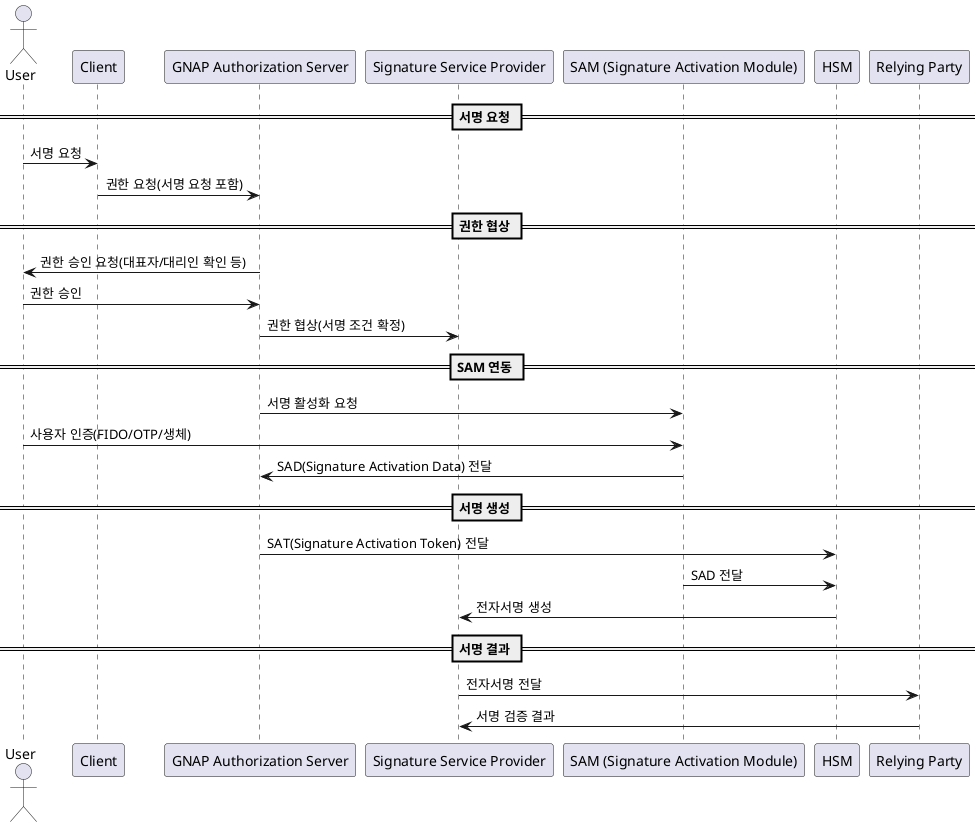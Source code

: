 @startuml
actor User
participant Client
participant "GNAP Authorization Server" as AS
participant "Signature Service Provider" as SSP
participant "SAM (Signature Activation Module)" as SAM
participant HSM
participant "Relying Party" as RP

== 서명 요청 ==
User -> Client : 서명 요청
Client -> AS : 권한 요청(서명 요청 포함)

== 권한 협상 ==
AS -> User : 권한 승인 요청(대표자/대리인 확인 등)
User -> AS : 권한 승인
AS -> SSP : 권한 협상(서명 조건 확정)

== SAM 연동 ==
AS -> SAM : 서명 활성화 요청
User -> SAM : 사용자 인증(FIDO/OTP/생체)
SAM -> AS : SAD(Signature Activation Data) 전달

== 서명 생성 ==
AS -> HSM : SAT(Signature Activation Token) 전달
SAM -> HSM : SAD 전달
HSM -> SSP : 전자서명 생성

== 서명 결과 ==
SSP -> RP : 전자서명 전달
RP -> SSP : 서명 검증 결과
@enduml
